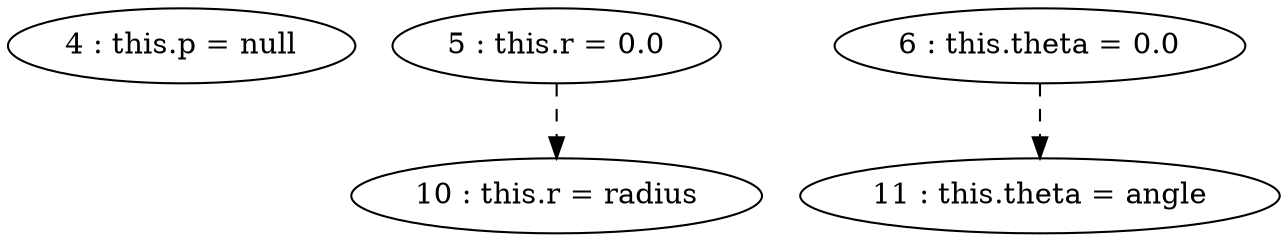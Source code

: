 digraph G {
"4 : this.p = null"
"5 : this.r = 0.0"
"5 : this.r = 0.0" -> "10 : this.r = radius" [style=dashed]
"6 : this.theta = 0.0"
"6 : this.theta = 0.0" -> "11 : this.theta = angle" [style=dashed]
"10 : this.r = radius"
"11 : this.theta = angle"
}